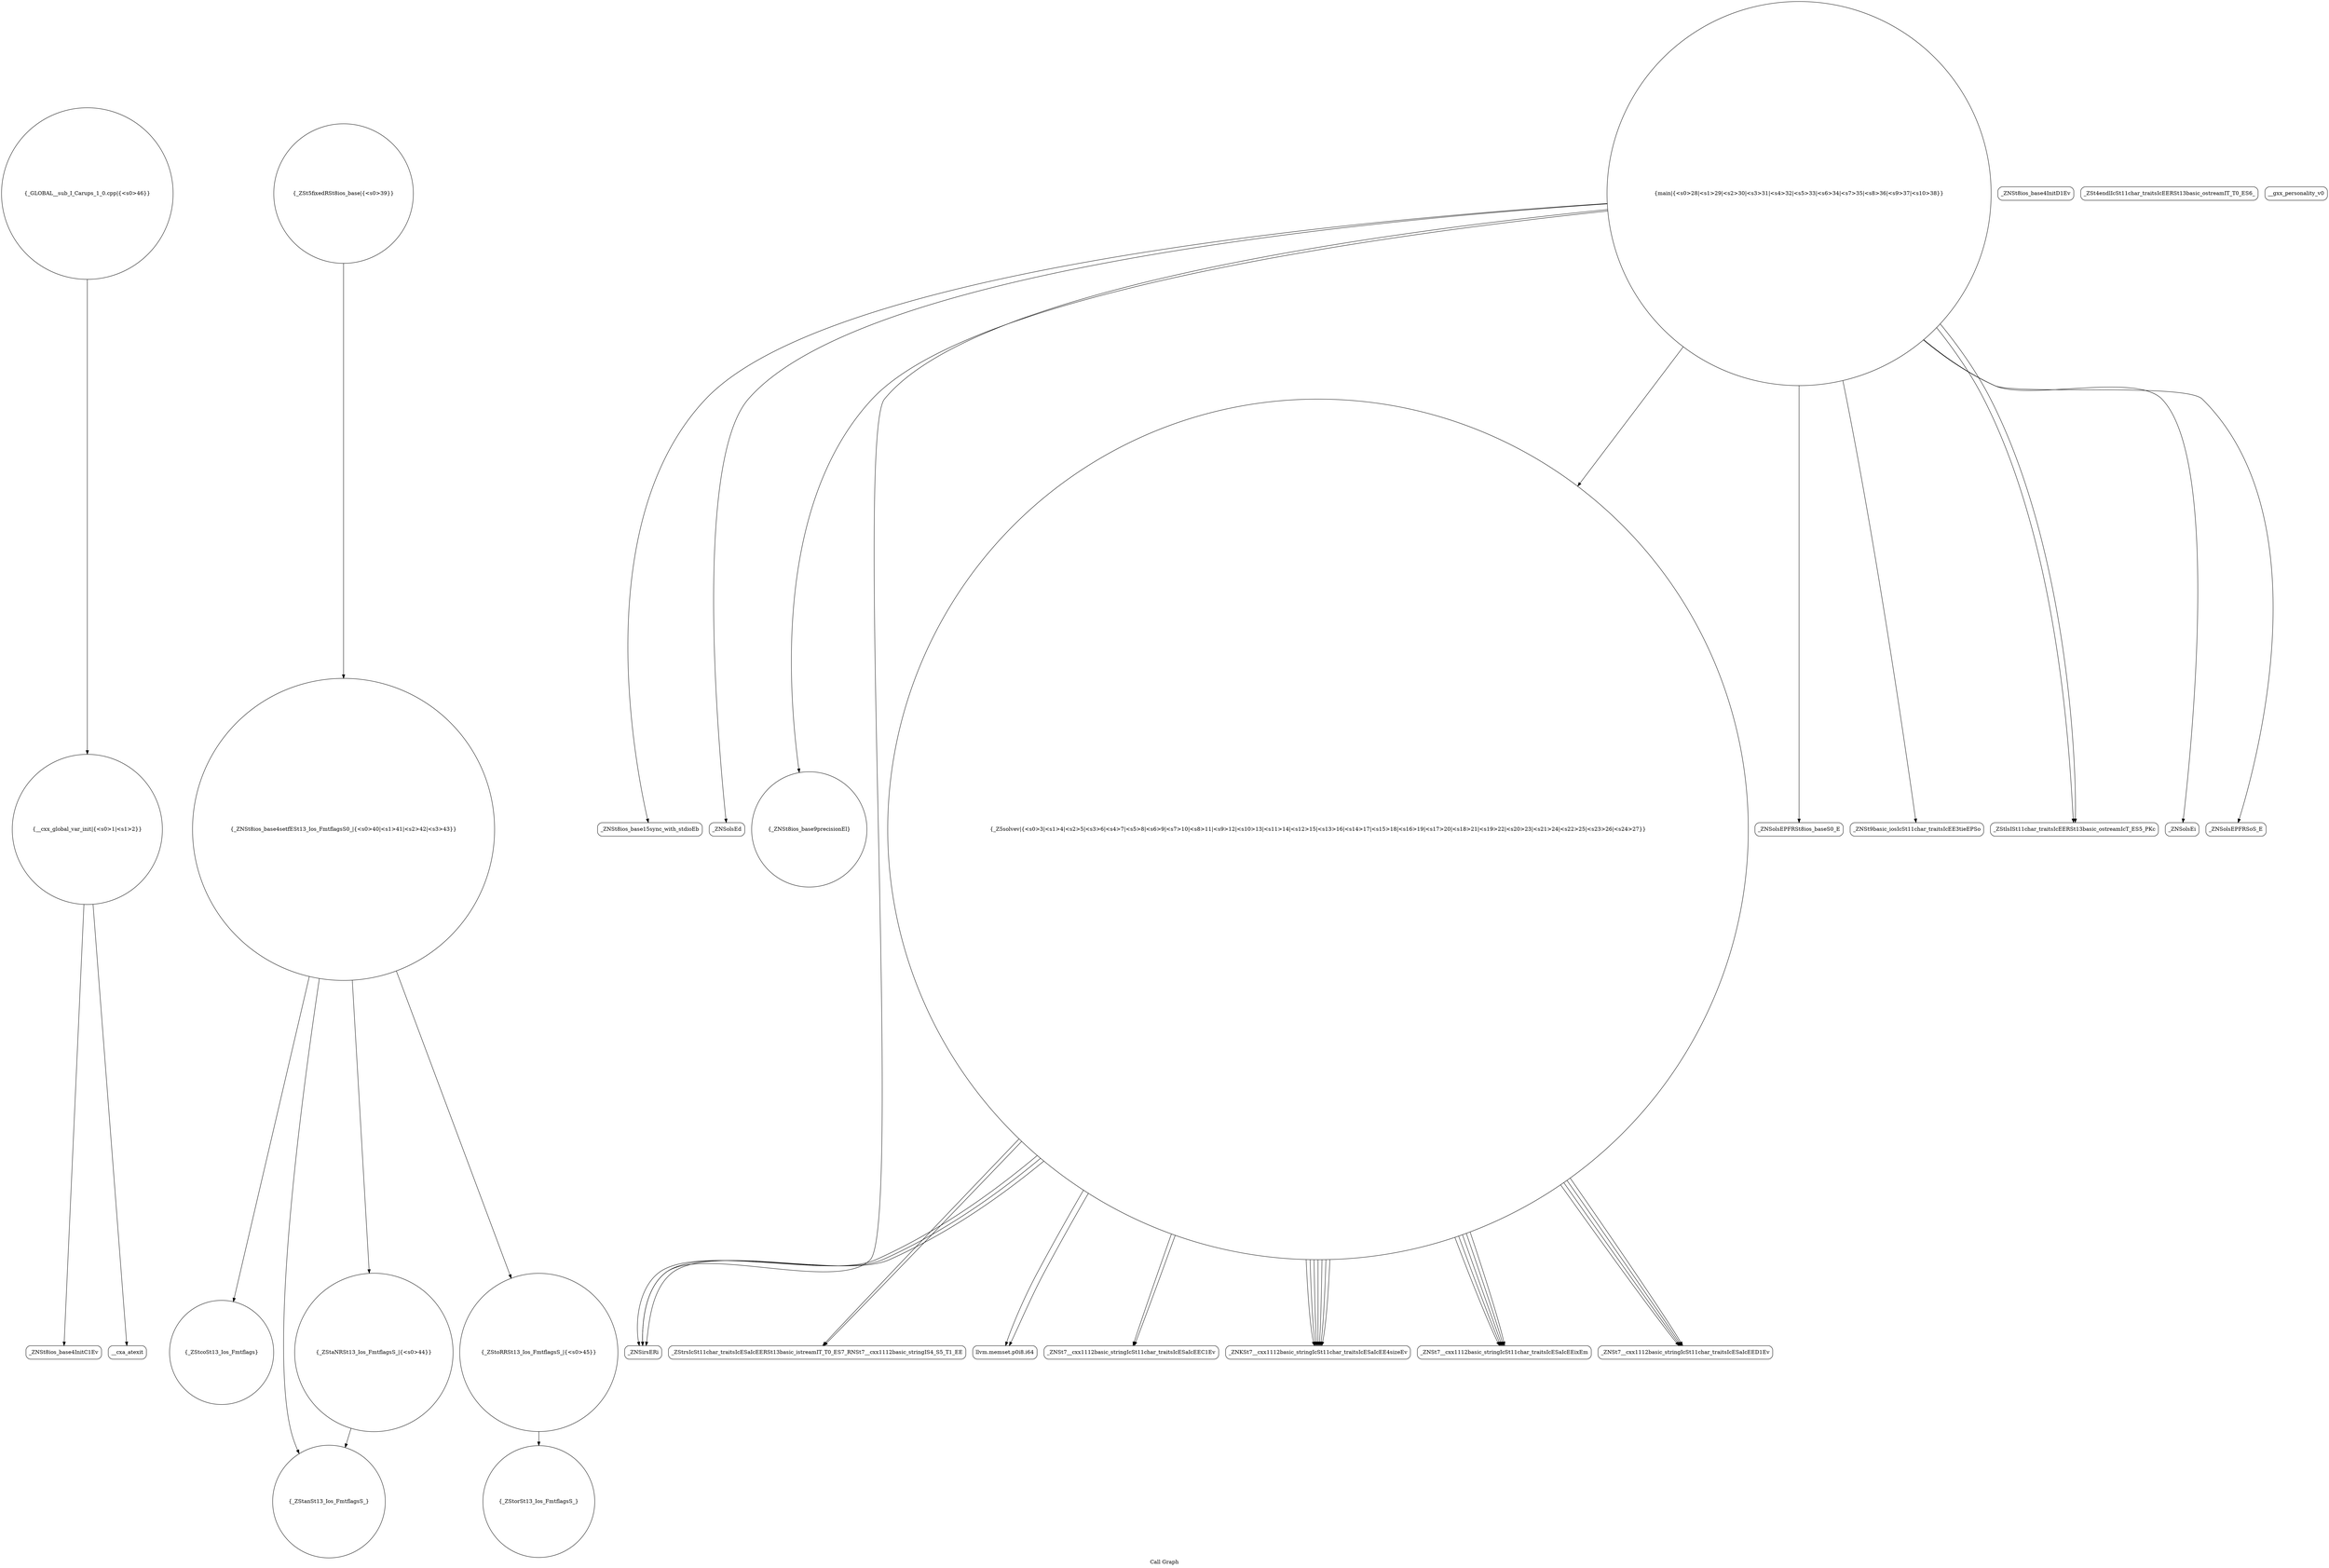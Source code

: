 digraph "Call Graph" {
	label="Call Graph";

	Node0x5580286decc0 [shape=record,shape=circle,label="{__cxx_global_var_init|{<s0>1|<s1>2}}"];
	Node0x5580286decc0:s0 -> Node0x5580286df150[color=black];
	Node0x5580286decc0:s1 -> Node0x5580286df250[color=black];
	Node0x5580286dfdd0 [shape=record,shape=circle,label="{_ZStcoSt13_Ios_Fmtflags}"];
	Node0x5580286df450 [shape=record,shape=Mrecord,label="{_ZStrsIcSt11char_traitsIcESaIcEERSt13basic_istreamIT_T0_ES7_RNSt7__cxx1112basic_stringIS4_S5_T1_EE}"];
	Node0x5580286df7d0 [shape=record,shape=Mrecord,label="{_ZNSt8ios_base15sync_with_stdioEb}"];
	Node0x5580286dfb50 [shape=record,shape=Mrecord,label="{_ZNSolsEd}"];
	Node0x5580286df1d0 [shape=record,shape=Mrecord,label="{_ZNSt8ios_base4InitD1Ev}"];
	Node0x5580286dfed0 [shape=record,shape=circle,label="{_ZStanSt13_Ios_FmtflagsS_}"];
	Node0x5580286df550 [shape=record,shape=Mrecord,label="{llvm.memset.p0i8.i64}"];
	Node0x5580286df8d0 [shape=record,shape=circle,label="{_ZNSt8ios_base9precisionEl}"];
	Node0x5580286dfc50 [shape=record,shape=Mrecord,label="{_ZSt4endlIcSt11char_traitsIcEERSt13basic_ostreamIT_T0_ES6_}"];
	Node0x5580286df2d0 [shape=record,shape=circle,label="{_Z5solvev|{<s0>3|<s1>4|<s2>5|<s3>6|<s4>7|<s5>8|<s6>9|<s7>10|<s8>11|<s9>12|<s10>13|<s11>14|<s12>15|<s13>16|<s14>17|<s15>18|<s16>19|<s17>20|<s18>21|<s19>22|<s20>23|<s21>24|<s22>25|<s23>26|<s24>27}}"];
	Node0x5580286df2d0:s0 -> Node0x5580286df350[color=black];
	Node0x5580286df2d0:s1 -> Node0x5580286df350[color=black];
	Node0x5580286df2d0:s2 -> Node0x5580286df350[color=black];
	Node0x5580286df2d0:s3 -> Node0x5580286df3d0[color=black];
	Node0x5580286df2d0:s4 -> Node0x5580286df3d0[color=black];
	Node0x5580286df2d0:s5 -> Node0x5580286df450[color=black];
	Node0x5580286df2d0:s6 -> Node0x5580286df450[color=black];
	Node0x5580286df2d0:s7 -> Node0x5580286df550[color=black];
	Node0x5580286df2d0:s8 -> Node0x5580286df550[color=black];
	Node0x5580286df2d0:s9 -> Node0x5580286df5d0[color=black];
	Node0x5580286df2d0:s10 -> Node0x5580286df650[color=black];
	Node0x5580286df2d0:s11 -> Node0x5580286df6d0[color=black];
	Node0x5580286df2d0:s12 -> Node0x5580286df6d0[color=black];
	Node0x5580286df2d0:s13 -> Node0x5580286df5d0[color=black];
	Node0x5580286df2d0:s14 -> Node0x5580286df650[color=black];
	Node0x5580286df2d0:s15 -> Node0x5580286df5d0[color=black];
	Node0x5580286df2d0:s16 -> Node0x5580286df650[color=black];
	Node0x5580286df2d0:s17 -> Node0x5580286df5d0[color=black];
	Node0x5580286df2d0:s18 -> Node0x5580286df5d0[color=black];
	Node0x5580286df2d0:s19 -> Node0x5580286df5d0[color=black];
	Node0x5580286df2d0:s20 -> Node0x5580286df650[color=black];
	Node0x5580286df2d0:s21 -> Node0x5580286df5d0[color=black];
	Node0x5580286df2d0:s22 -> Node0x5580286df650[color=black];
	Node0x5580286df2d0:s23 -> Node0x5580286df6d0[color=black];
	Node0x5580286df2d0:s24 -> Node0x5580286df6d0[color=black];
	Node0x5580286dffd0 [shape=record,shape=circle,label="{_GLOBAL__sub_I_Carups_1_0.cpp|{<s0>46}}"];
	Node0x5580286dffd0:s0 -> Node0x5580286decc0[color=black];
	Node0x5580286df650 [shape=record,shape=Mrecord,label="{_ZNSt7__cxx1112basic_stringIcSt11char_traitsIcESaIcEEixEm}"];
	Node0x5580286df9d0 [shape=record,shape=Mrecord,label="{_ZNSolsEPFRSt8ios_baseS0_E}"];
	Node0x5580286dfd50 [shape=record,shape=circle,label="{_ZStaNRSt13_Ios_FmtflagsS_|{<s0>44}}"];
	Node0x5580286dfd50:s0 -> Node0x5580286dfed0[color=black];
	Node0x5580286df3d0 [shape=record,shape=Mrecord,label="{_ZNSt7__cxx1112basic_stringIcSt11char_traitsIcESaIcEEC1Ev}"];
	Node0x5580286df750 [shape=record,shape=circle,label="{main|{<s0>28|<s1>29|<s2>30|<s3>31|<s4>32|<s5>33|<s6>34|<s7>35|<s8>36|<s9>37|<s10>38}}"];
	Node0x5580286df750:s0 -> Node0x5580286df7d0[color=black];
	Node0x5580286df750:s1 -> Node0x5580286df850[color=black];
	Node0x5580286df750:s2 -> Node0x5580286df350[color=black];
	Node0x5580286df750:s3 -> Node0x5580286df8d0[color=black];
	Node0x5580286df750:s4 -> Node0x5580286df950[color=black];
	Node0x5580286df750:s5 -> Node0x5580286df9d0[color=black];
	Node0x5580286df750:s6 -> Node0x5580286dfad0[color=black];
	Node0x5580286df750:s7 -> Node0x5580286df950[color=black];
	Node0x5580286df750:s8 -> Node0x5580286df2d0[color=black];
	Node0x5580286df750:s9 -> Node0x5580286dfb50[color=black];
	Node0x5580286df750:s10 -> Node0x5580286dfbd0[color=black];
	Node0x5580286dfad0 [shape=record,shape=Mrecord,label="{_ZNSolsEi}"];
	Node0x5580286df150 [shape=record,shape=Mrecord,label="{_ZNSt8ios_base4InitC1Ev}"];
	Node0x5580286dfe50 [shape=record,shape=circle,label="{_ZStoRRSt13_Ios_FmtflagsS_|{<s0>45}}"];
	Node0x5580286dfe50:s0 -> Node0x5580286dff50[color=black];
	Node0x5580286df4d0 [shape=record,shape=Mrecord,label="{__gxx_personality_v0}"];
	Node0x5580286df850 [shape=record,shape=Mrecord,label="{_ZNSt9basic_iosIcSt11char_traitsIcEE3tieEPSo}"];
	Node0x5580286dfbd0 [shape=record,shape=Mrecord,label="{_ZNSolsEPFRSoS_E}"];
	Node0x5580286df250 [shape=record,shape=Mrecord,label="{__cxa_atexit}"];
	Node0x5580286dff50 [shape=record,shape=circle,label="{_ZStorSt13_Ios_FmtflagsS_}"];
	Node0x5580286df5d0 [shape=record,shape=Mrecord,label="{_ZNKSt7__cxx1112basic_stringIcSt11char_traitsIcESaIcEE4sizeEv}"];
	Node0x5580286df950 [shape=record,shape=Mrecord,label="{_ZStlsISt11char_traitsIcEERSt13basic_ostreamIcT_ES5_PKc}"];
	Node0x5580286dfcd0 [shape=record,shape=circle,label="{_ZNSt8ios_base4setfESt13_Ios_FmtflagsS0_|{<s0>40|<s1>41|<s2>42|<s3>43}}"];
	Node0x5580286dfcd0:s0 -> Node0x5580286dfdd0[color=black];
	Node0x5580286dfcd0:s1 -> Node0x5580286dfd50[color=black];
	Node0x5580286dfcd0:s2 -> Node0x5580286dfed0[color=black];
	Node0x5580286dfcd0:s3 -> Node0x5580286dfe50[color=black];
	Node0x5580286df350 [shape=record,shape=Mrecord,label="{_ZNSirsERi}"];
	Node0x5580286df6d0 [shape=record,shape=Mrecord,label="{_ZNSt7__cxx1112basic_stringIcSt11char_traitsIcESaIcEED1Ev}"];
	Node0x5580286dfa50 [shape=record,shape=circle,label="{_ZSt5fixedRSt8ios_base|{<s0>39}}"];
	Node0x5580286dfa50:s0 -> Node0x5580286dfcd0[color=black];
}
